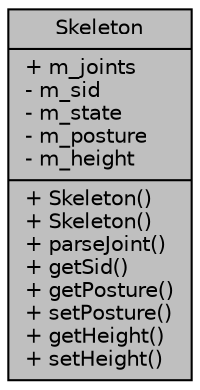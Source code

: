 digraph "Skeleton"
{
 // LATEX_PDF_SIZE
  edge [fontname="Helvetica",fontsize="10",labelfontname="Helvetica",labelfontsize="10"];
  node [fontname="Helvetica",fontsize="10",shape=record];
  Node1 [label="{Skeleton\n|+ m_joints\l- m_sid\l- m_state\l- m_posture\l- m_height\l|+ Skeleton()\l+ Skeleton()\l+ parseJoint()\l+ getSid()\l+ getPosture()\l+ setPosture()\l+ getHeight()\l+ setHeight()\l}",height=0.2,width=0.4,color="black", fillcolor="grey75", style="filled", fontcolor="black",tooltip="Default Skeleton with all Joint poses."];
}

